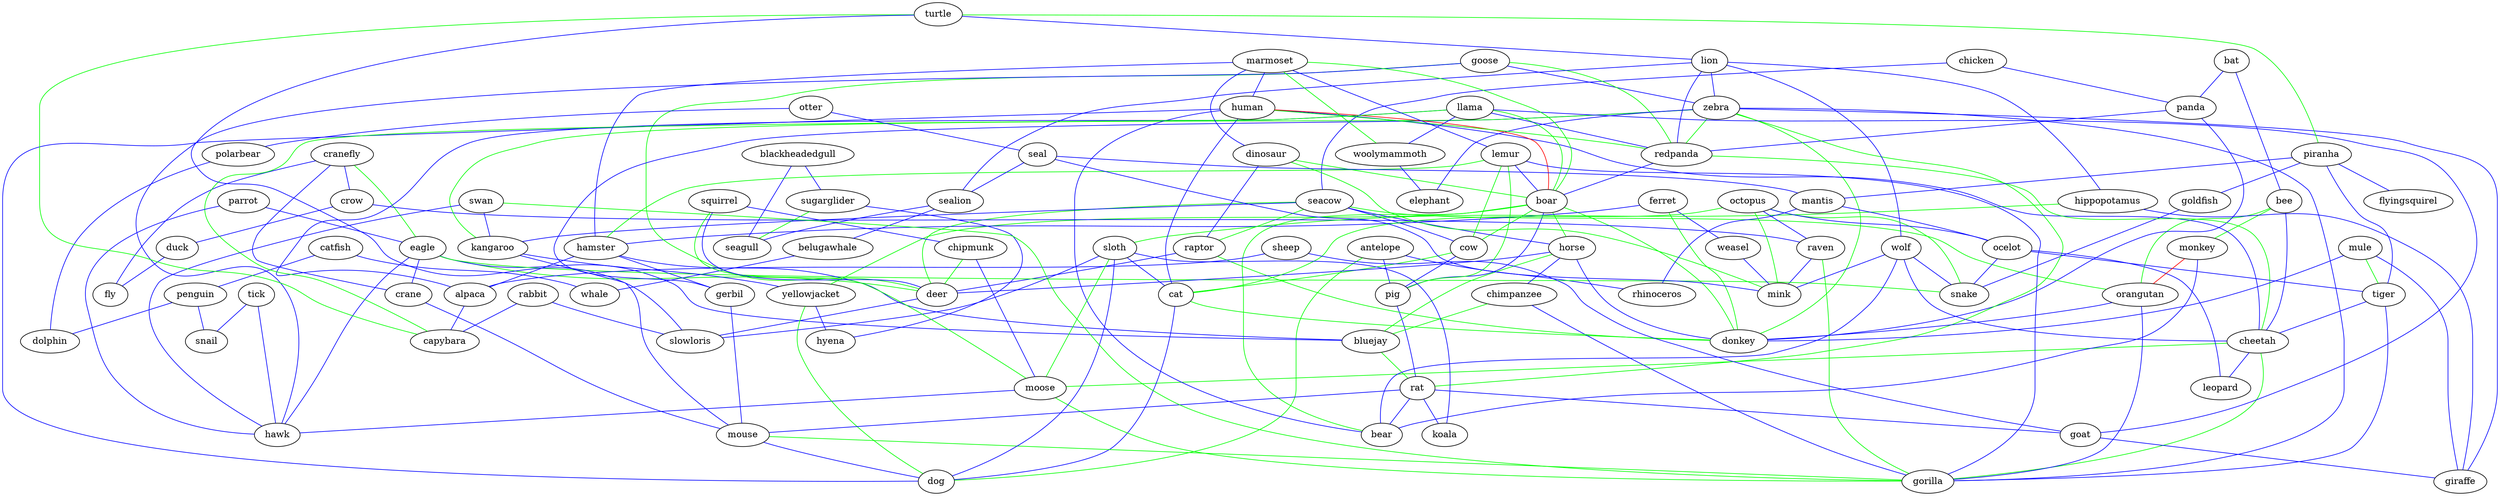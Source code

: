 strict graph { alpaca -- capybara [weight=1,color=blue]; antelope -- pig [weight=1,color=blue]; antelope -- rhinoceros [weight=1,color=blue]; bat -- bee [weight=1,color=blue]; bat -- panda [weight=1,color=blue]; bee -- cheetah [weight=1,color=blue]; belugawhale -- whale [weight=1,color=blue]; blackheadedgull -- seagull [weight=1,color=blue]; blackheadedgull -- sugarglider [weight=1,color=blue]; boar -- pig [weight=1,color=blue]; cat -- dog [weight=1,color=blue]; catfish -- penguin [weight=1,color=blue]; catfish -- whale [weight=1,color=blue]; cheetah -- leopard [weight=1,color=blue]; chicken -- panda [weight=1,color=blue]; chicken -- seacow [weight=1,color=blue]; chimpanzee -- gorilla [weight=1,color=blue]; chipmunk -- moose [weight=1,color=blue]; cow -- pig [weight=1,color=blue]; crane -- mouse [weight=1,color=blue]; cranefly -- crane [weight=1,color=blue]; cranefly -- crow [weight=1,color=blue]; cranefly -- fly [weight=1,color=blue]; crow -- duck [weight=1,color=blue]; crow -- raven [weight=1,color=blue]; deer -- slowloris [weight=1,color=blue]; dinosaur -- raptor [weight=1,color=blue]; duck -- fly [weight=1,color=blue]; eagle -- bluejay [weight=1,color=blue]; eagle -- crane [weight=1,color=blue]; eagle -- hawk [weight=1,color=blue]; ferret -- hamster [weight=1,color=blue]; ferret -- weasel [weight=1,color=blue]; gerbil -- mouse [weight=1,color=blue]; goat -- giraffe [weight=1,color=blue]; goldfish -- snake [weight=1,color=blue]; goose -- hawk [weight=1,color=blue]; goose -- zebra [weight=1,color=blue]; hamster -- alpaca [weight=1,color=blue]; hamster -- bluejay [weight=1,color=blue]; hamster -- gerbil [weight=1,color=blue]; hippopotamus -- giraffe [weight=1,color=blue]; horse -- chimpanzee [weight=1,color=blue]; horse -- deer [weight=1,color=blue]; horse -- donkey [weight=1,color=blue]; human -- bear [weight=1,color=blue]; human -- cat [weight=1,color=blue]; human -- cheetah [weight=1,color=blue]; human -- dog [weight=1,color=blue]; kangaroo -- mouse [weight=1,color=blue]; kangaroo -- yellowjacket [weight=1,color=blue]; lemur -- boar [weight=1,color=blue]; lemur -- gorilla [weight=1,color=blue]; lion -- hippopotamus [weight=1,color=blue]; lion -- redpanda [weight=1,color=blue]; lion -- sealion [weight=1,color=blue]; lion -- wolf [weight=1,color=blue]; lion -- zebra [weight=1,color=blue]; llama -- alpaca [weight=1,color=blue]; llama -- goat [weight=1,color=blue]; llama -- redpanda [weight=1,color=blue]; llama -- woolymammoth [weight=1,color=blue]; mantis -- ocelot [weight=1,color=blue]; mantis -- rhinoceros [weight=1,color=blue]; marmoset -- dinosaur [weight=1,color=blue]; marmoset -- hamster [weight=1,color=blue]; marmoset -- human [weight=1,color=blue]; marmoset -- lemur [weight=1,color=blue]; monkey -- bear [weight=1,color=blue]; moose -- hawk [weight=1,color=blue]; mouse -- dog [weight=1,color=blue]; mule -- donkey [weight=1,color=blue]; mule -- giraffe [weight=1,color=blue]; ocelot -- leopard [weight=1,color=blue]; ocelot -- snake [weight=1,color=blue]; ocelot -- tiger [weight=1,color=blue]; octopus -- ocelot [weight=1,color=blue]; octopus -- raven [weight=1,color=blue]; orangutan -- donkey [weight=1,color=blue]; orangutan -- gorilla [weight=1,color=blue]; otter -- polarbear [weight=1,color=blue]; otter -- seal [weight=1,color=blue]; panda -- donkey [weight=1,color=blue]; panda -- redpanda [weight=1,color=blue]; parrot -- eagle [weight=1,color=blue]; parrot -- hawk [weight=1,color=blue]; penguin -- dolphin [weight=1,color=blue]; penguin -- snail [weight=1,color=blue]; pig -- rat [weight=1,color=blue]; piranha -- flyingsquirel [weight=1,color=blue]; piranha -- goldfish [weight=1,color=blue]; piranha -- mantis [weight=1,color=blue]; piranha -- tiger [weight=1,color=blue]; polarbear -- dolphin [weight=1,color=blue]; rabbit -- capybara [weight=1,color=blue]; rabbit -- slowloris [weight=1,color=blue]; raptor -- deer [weight=1,color=blue]; rat -- bear [weight=1,color=blue]; rat -- goat [weight=1,color=blue]; rat -- koala [weight=1,color=blue]; rat -- mouse [weight=1,color=blue]; raven -- mink [weight=1,color=blue]; redpanda -- boar [weight=1,color=blue]; seacow -- cow [weight=1,color=blue]; seacow -- horse [weight=1,color=blue]; seacow -- kangaroo [weight=1,color=blue]; seal -- mantis [weight=1,color=blue]; seal -- mink [weight=1,color=blue]; seal -- sealion [weight=1,color=blue]; sealion -- belugawhale [weight=1,color=blue]; sealion -- seagull [weight=1,color=blue]; sheep -- alpaca [weight=1,color=blue]; sheep -- goat [weight=1,color=blue]; sloth -- cat [weight=1,color=blue]; sloth -- dog [weight=1,color=blue]; sloth -- koala [weight=1,color=blue]; sloth -- slowloris [weight=1,color=blue]; squirrel -- chipmunk [weight=1,color=blue]; squirrel -- deer [weight=1,color=blue]; sugarglider -- hyena [weight=1,color=blue]; swan -- hawk [weight=1,color=blue]; swan -- kangaroo [weight=1,color=blue]; tick -- hawk [weight=1,color=blue]; tick -- snail [weight=1,color=blue]; tiger -- cheetah [weight=1,color=blue]; tiger -- gorilla [weight=1,color=blue]; turtle -- lion [weight=1,color=blue]; turtle -- slowloris [weight=1,color=blue]; weasel -- mink [weight=1,color=blue]; wolf -- bear [weight=1,color=blue]; wolf -- cheetah [weight=1,color=blue]; wolf -- mink [weight=1,color=blue]; wolf -- snake [weight=1,color=blue]; woolymammoth -- elephant [weight=1,color=blue]; yellowjacket -- hyena [weight=1,color=blue]; zebra -- elephant [weight=1,color=blue]; zebra -- gerbil [weight=1,color=blue]; zebra -- giraffe [weight=1,color=blue]; zebra -- gorilla [weight=1,color=blue]; human -- boar [weight=1,color=red]; monkey -- orangutan [weight=1,color=red]; antelope -- dog [weight=1,color=green]; bee -- monkey [weight=1,color=green]; bee -- orangutan [weight=1,color=green]; bluejay -- rat [weight=1,color=green]; boar -- bear [weight=1,color=green]; boar -- cow [weight=1,color=green]; boar -- donkey [weight=1,color=green]; boar -- horse [weight=1,color=green]; boar -- yellowjacket [weight=1,color=green]; cat -- donkey [weight=1,color=green]; cheetah -- gorilla [weight=1,color=green]; cheetah -- moose [weight=1,color=green]; chimpanzee -- bluejay [weight=1,color=green]; chipmunk -- deer [weight=1,color=green]; cow -- cat [weight=1,color=green]; cranefly -- eagle [weight=1,color=green]; dinosaur -- boar [weight=1,color=green]; dinosaur -- mink [weight=1,color=green]; eagle -- deer [weight=1,color=green]; eagle -- snake [weight=1,color=green]; ferret -- donkey [weight=1,color=green]; goose -- deer [weight=1,color=green]; goose -- redpanda [weight=1,color=green]; hippopotamus -- sloth [weight=1,color=green]; horse -- bluejay [weight=1,color=green]; human -- redpanda [weight=1,color=green]; lemur -- cow [weight=1,color=green]; lemur -- hamster [weight=1,color=green]; lemur -- pig [weight=1,color=green]; llama -- boar [weight=1,color=green]; llama -- capybara [weight=1,color=green]; marmoset -- boar [weight=1,color=green]; marmoset -- woolymammoth [weight=1,color=green]; moose -- gorilla [weight=1,color=green]; mouse -- gorilla [weight=1,color=green]; mule -- tiger [weight=1,color=green]; octopus -- cat [weight=1,color=green]; octopus -- mink [weight=1,color=green]; octopus -- snake [weight=1,color=green]; raptor -- donkey [weight=1,color=green]; raven -- gorilla [weight=1,color=green]; redpanda -- cheetah [weight=1,color=green]; seacow -- deer [weight=1,color=green]; seacow -- orangutan [weight=1,color=green]; seacow -- raptor [weight=1,color=green]; sloth -- moose [weight=1,color=green]; squirrel -- moose [weight=1,color=green]; sugarglider -- seagull [weight=1,color=green]; swan -- gorilla [weight=1,color=green]; turtle -- capybara [weight=1,color=green]; turtle -- piranha [weight=1,color=green]; yellowjacket -- dog [weight=1,color=green]; zebra -- donkey [weight=1,color=green]; zebra -- kangaroo [weight=1,color=green]; zebra -- rat [weight=1,color=green]; zebra -- redpanda [weight=1,color=green]; }
